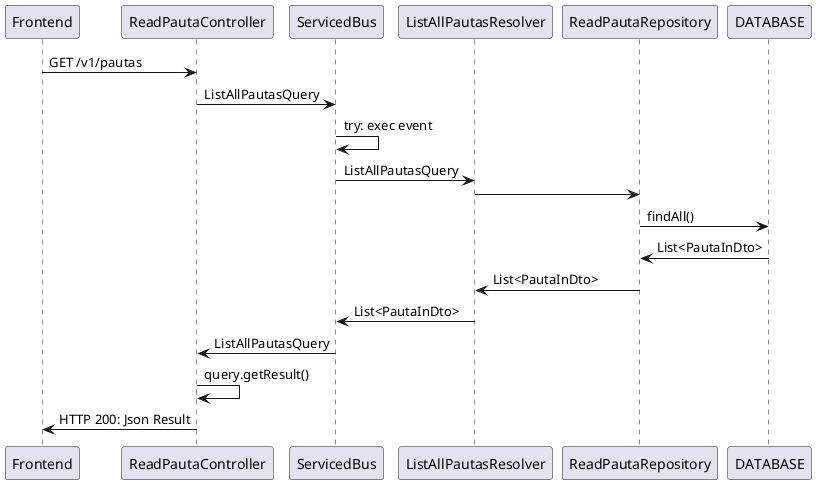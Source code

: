 @startuml
Frontend -> ReadPautaController: GET /v1/pautas
ReadPautaController -> ServicedBus: ListAllPautasQuery
ServicedBus -> ServicedBus : try: exec event
ServicedBus -> ListAllPautasResolver: ListAllPautasQuery
ListAllPautasResolver -> ReadPautaRepository
ReadPautaRepository -> DATABASE: findAll()
DATABASE -> ReadPautaRepository: List<PautaInDto>
ReadPautaRepository -> ListAllPautasResolver: List<PautaInDto>
ListAllPautasResolver -> ServicedBus: List<PautaInDto>
ServicedBus -> ReadPautaController: ListAllPautasQuery
ReadPautaController -> ReadPautaController: query.getResult()
ReadPautaController -> Frontend: HTTP 200: Json Result
@enduml